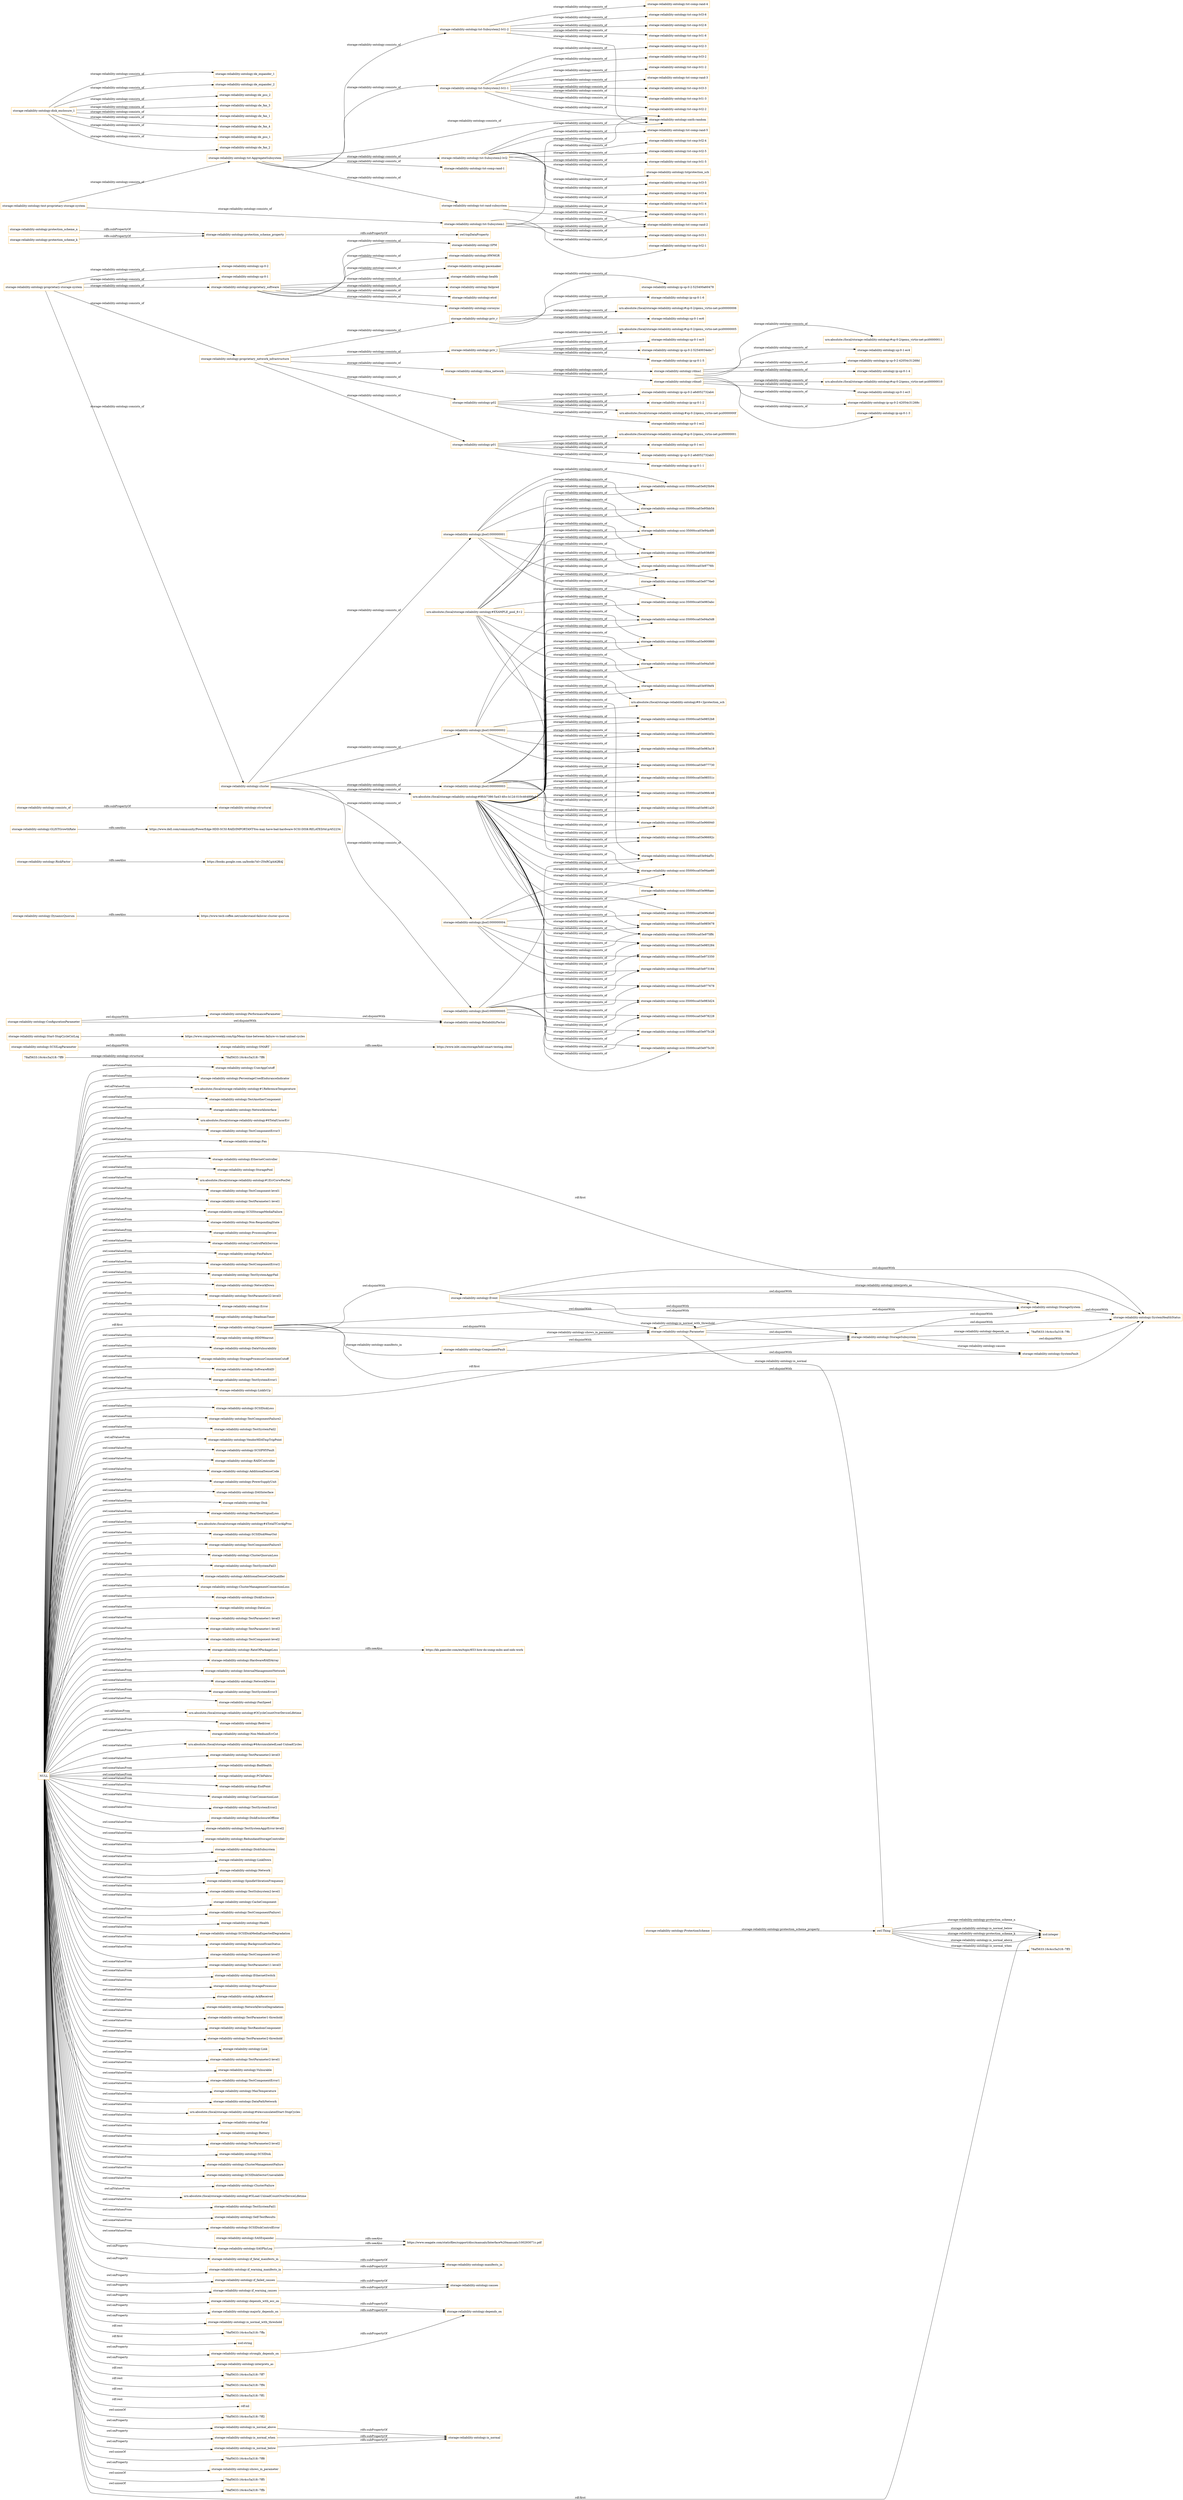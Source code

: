 digraph ar2dtool_diagram { 
rankdir=LR;
size="1501"
node [shape = rectangle, color="orange"]; "storage-reliability-ontology:UserAppCutoff" "storage-reliability-ontology:ComponentFault" "storage-reliability-ontology:PercentageUsedEnduranceIndicator" "urn:absolute://local/storage-reliability-ontology#1ReferenceTemperature" "storage-reliability-ontology:TestAnotherComponent" "78af5633:16c4cc5a318:-7ff6" "storage-reliability-ontology:NetworkInterface" "storage-reliability-ontology:ProtectionScheme" "urn:absolute://local/storage-reliability-ontology#6TotalUncorErr" "storage-reliability-ontology:TestComponentError3" "storage-reliability-ontology:Fan" "storage-reliability-ontology:SASPhyLog" "storage-reliability-ontology:EthernetController" "storage-reliability-ontology:StoragePool" "urn:absolute://local/storage-reliability-ontology#1ErrCorwPosDel" "storage-reliability-ontology:TestComponent-level1" "storage-reliability-ontology:TestParameter1-level1" "storage-reliability-ontology:SCSIStorageMediaFailure" "storage-reliability-ontology:Non-RespondingState" "storage-reliability-ontology:ProcessingDevice" "storage-reliability-ontology:ControlPathService" "storage-reliability-ontology:FanFailure" "storage-reliability-ontology:TestComponentError2" "storage-reliability-ontology:TestSystemAggrFail" "storage-reliability-ontology:NetworkDown" "storage-reliability-ontology:SMART" "storage-reliability-ontology:TestParameter22-level3" "storage-reliability-ontology:Error" "storage-reliability-ontology:DeadmanTimer" "storage-reliability-ontology:StorageSystem" "storage-reliability-ontology:HDDWearout" "storage-reliability-ontology:DataVulnurability" "storage-reliability-ontology:StorageProcessorConnectionCutoff" "storage-reliability-ontology:SoftwareRAID" "storage-reliability-ontology:TestSystemError1" "storage-reliability-ontology:LinkIsUp" "storage-reliability-ontology:StorageSubsystem" "storage-reliability-ontology:SCSIDiskLoss" "storage-reliability-ontology:TestComponentFailure2" "storage-reliability-ontology:TestSystemFail2" "storage-reliability-ontology:VendorHDATmpTripPoint" "storage-reliability-ontology:SCSIPHYFault" "storage-reliability-ontology:RAIDController" "storage-reliability-ontology:AdditionalSenseCode" "storage-reliability-ontology:PowerSupplyUnit" "storage-reliability-ontology:DASInterface" "storage-reliability-ontology:Disk" "storage-reliability-ontology:HeartbeatSignalLoss" "urn:absolute://local/storage-reliability-ontology#4TotalTCorAlgProc" "storage-reliability-ontology:SCSIDiskWearOut" "storage-reliability-ontology:Start-StopCycleCntLog" "storage-reliability-ontology:TestComponentFailure3" "storage-reliability-ontology:ClusterQuorumLoss" "storage-reliability-ontology:TestSystemFail3" "storage-reliability-ontology:AdditionalSenseCodeQualifier" "storage-reliability-ontology:ClusterManagementConnectionLoss" "storage-reliability-ontology:DiskEnclosure" "storage-reliability-ontology:DataLoss" "storage-reliability-ontology:TestParameter1-level3" "storage-reliability-ontology:TestParameter1-level2" "storage-reliability-ontology:TestComponent-level2" "storage-reliability-ontology:Component" "storage-reliability-ontology:HardwareRAIDArray" "storage-reliability-ontology:InternalManagementNetwork" "storage-reliability-ontology:NetworkDevice" "storage-reliability-ontology:TestSystemError3" "storage-reliability-ontology:FanSpeed" "urn:absolute://local/storage-reliability-ontology#3CycleCountOverDeviceLifetime" "storage-reliability-ontology:SCSILogParameter" "storage-reliability-ontology:Redriver" "storage-reliability-ontology:PerformanceParameter" "storage-reliability-ontology:Non-MediumErrCnt" "storage-reliability-ontology:Event" "urn:absolute://local/storage-reliability-ontology#6AccumulatedLoad-UnloadCycles" "storage-reliability-ontology:TestParameter2-level3" "storage-reliability-ontology:BadHealth" "storage-reliability-ontology:PCIeFabric" "storage-reliability-ontology:EndPoint" "storage-reliability-ontology:UserConnectionLost" "storage-reliability-ontology:TestSystemError2" "78af5633:16c4cc5a318:-7ff9" "storage-reliability-ontology:DiskEnclosureOffline" "storage-reliability-ontology:TestSystemAggrError-level2" "storage-reliability-ontology:RedundandStorageController" "storage-reliability-ontology:DiskSubsystem" "storage-reliability-ontology:DynamicQuorum" "storage-reliability-ontology:LinkDown" "storage-reliability-ontology:Network" "storage-reliability-ontology:SpindleVibrationFrequency" "storage-reliability-ontology:TestSubsystem2-level1" "storage-reliability-ontology:CacheComponent" "storage-reliability-ontology:SystemFault" "storage-reliability-ontology:TestComponentFailure1" "storage-reliability-ontology:Health" "storage-reliability-ontology:SCSIDiskMediaExpectedDegradation" "storage-reliability-ontology:Parameter" "storage-reliability-ontology:BackgroundScanStatus" "storage-reliability-ontology:TestComponent-level3" "storage-reliability-ontology:TestParameter11-level3" "storage-reliability-ontology:EthernetSwitch" "storage-reliability-ontology:StorageProcessor" "storage-reliability-ontology:ConfigurationParameter" "storage-reliability-ontology:AckReceived" "storage-reliability-ontology:NetworkDeviceDegradation" "storage-reliability-ontology:TestParameter1-threshold" "storage-reliability-ontology:SystemHealthStatus" "storage-reliability-ontology:TestRandomComponent" "storage-reliability-ontology:TestParameter2-threshold" "storage-reliability-ontology:SASExpander" "storage-reliability-ontology:Link" "storage-reliability-ontology:TestParameter2-level1" "storage-reliability-ontology:RiskFactor" "storage-reliability-ontology:Vulnurable" "storage-reliability-ontology:TestComponentError1" "storage-reliability-ontology:MaxTemperature" "storage-reliability-ontology:DataPathNetwork" "urn:absolute://local/storage-reliability-ontology#4AccumulatedStart-StopCycles" "storage-reliability-ontology:Fatal" "storage-reliability-ontology:Battery" "storage-reliability-ontology:TestParameter2-level2" "78af5633:16c4cc5a318:-7ffc" "storage-reliability-ontology:SCSIDisk" "storage-reliability-ontology:ClusterManagementFailure" "storage-reliability-ontology:ReliabilityFactor" "storage-reliability-ontology:SCSIDiskSectorUnavailable" "storage-reliability-ontology:ClusterFailure" "storage-reliability-ontology:GLISTGrowthRate" "urn:absolute://local/storage-reliability-ontology#5Load-UnloadCountOverDeviceLifetime" "storage-reliability-ontology:TestSystemFail1" "storage-reliability-ontology:Self-TestResults" "storage-reliability-ontology:SCSIDiskControlError" "storage-reliability-ontology:RateOfPackageLoss" ; /*classes style*/
	"storage-reliability-ontology:if_warning_causes" -> "storage-reliability-ontology:causes" [ label = "rdfs:subPropertyOf" ];
	"storage-reliability-ontology:consists_of" -> "storage-reliability-ontology:structural" [ label = "rdfs:subPropertyOf" ];
	"storage-reliability-ontology:jbod1000000003" -> "storage-reliability-ontology:scsi-35000cca03e98551c" [ label = "storage-reliability-ontology:consists_of" ];
	"storage-reliability-ontology:jbod1000000003" -> "storage-reliability-ontology:scsi-35000cca03e981a20" [ label = "storage-reliability-ontology:consists_of" ];
	"storage-reliability-ontology:jbod1000000003" -> "storage-reliability-ontology:scsi-35000cca03e966c48" [ label = "storage-reliability-ontology:consists_of" ];
	"storage-reliability-ontology:jbod1000000003" -> "storage-reliability-ontology:scsi-35000cca03e966940" [ label = "storage-reliability-ontology:consists_of" ];
	"storage-reliability-ontology:jbod1000000003" -> "storage-reliability-ontology:scsi-35000cca03e96692c" [ label = "storage-reliability-ontology:consists_of" ];
	"storage-reliability-ontology:jbod1000000003" -> "storage-reliability-ontology:scsi-35000cca03e959ef4" [ label = "storage-reliability-ontology:consists_of" ];
	"storage-reliability-ontology:jbod1000000003" -> "storage-reliability-ontology:scsi-35000cca03e94a5d0" [ label = "storage-reliability-ontology:consists_of" ];
	"storage-reliability-ontology:if_warning_manifests_in" -> "storage-reliability-ontology:manifests_in" [ label = "rdfs:subPropertyOf" ];
	"storage-reliability-ontology:rdma_network" -> "storage-reliability-ontology:rdma1" [ label = "storage-reliability-ontology:consists_of" ];
	"storage-reliability-ontology:rdma_network" -> "storage-reliability-ontology:rdma0" [ label = "storage-reliability-ontology:consists_of" ];
	"storage-reliability-ontology:Event" -> "storage-reliability-ontology:SystemHealthStatus" [ label = "owl:disjointWith" ];
	"storage-reliability-ontology:Event" -> "storage-reliability-ontology:StorageSystem" [ label = "owl:disjointWith" ];
	"storage-reliability-ontology:Event" -> "storage-reliability-ontology:StorageSubsystem" [ label = "owl:disjointWith" ];
	"storage-reliability-ontology:Event" -> "storage-reliability-ontology:Parameter" [ label = "owl:disjointWith" ];
	"storage-reliability-ontology:protection_scheme_n" -> "storage-reliability-ontology:protection_scheme_property" [ label = "rdfs:subPropertyOf" ];
	"storage-reliability-ontology:strongly_depends_on" -> "storage-reliability-ontology:depends_on" [ label = "rdfs:subPropertyOf" ];
	"storage-reliability-ontology:is_normal_above" -> "storage-reliability-ontology:is_normal" [ label = "rdfs:subPropertyOf" ];
	"storage-reliability-ontology:Component" -> "storage-reliability-ontology:SystemHealthStatus" [ label = "owl:disjointWith" ];
	"storage-reliability-ontology:Component" -> "storage-reliability-ontology:StorageSystem" [ label = "owl:disjointWith" ];
	"storage-reliability-ontology:Component" -> "storage-reliability-ontology:StorageSubsystem" [ label = "owl:disjointWith" ];
	"storage-reliability-ontology:Component" -> "storage-reliability-ontology:Parameter" [ label = "owl:disjointWith" ];
	"storage-reliability-ontology:Component" -> "storage-reliability-ontology:Event" [ label = "owl:disjointWith" ];
	"storage-reliability-ontology:tst-Subsystem2-lvl1-1" -> "storage-reliability-ontology:tst-cmp-lvl2-3" [ label = "storage-reliability-ontology:consists_of" ];
	"storage-reliability-ontology:tst-Subsystem2-lvl1-1" -> "storage-reliability-ontology:tst-cmp-lvl3-2" [ label = "storage-reliability-ontology:consists_of" ];
	"storage-reliability-ontology:tst-Subsystem2-lvl1-1" -> "storage-reliability-ontology:tst-cmp-lvl1-2" [ label = "storage-reliability-ontology:consists_of" ];
	"storage-reliability-ontology:tst-Subsystem2-lvl1-1" -> "storage-reliability-ontology:tst-comp-rand-3" [ label = "storage-reliability-ontology:consists_of" ];
	"storage-reliability-ontology:tst-Subsystem2-lvl1-1" -> "storage-reliability-ontology:tst-cmp-lvl3-3" [ label = "storage-reliability-ontology:consists_of" ];
	"storage-reliability-ontology:tst-Subsystem2-lvl1-1" -> "storage-reliability-ontology:tst-cmp-lvl1-3" [ label = "storage-reliability-ontology:consists_of" ];
	"storage-reliability-ontology:tst-Subsystem2-lvl1-1" -> "storage-reliability-ontology:smth-random" [ label = "storage-reliability-ontology:consists_of" ];
	"storage-reliability-ontology:tst-Subsystem2-lvl1-1" -> "storage-reliability-ontology:tst-cmp-lvl2-2" [ label = "storage-reliability-ontology:consists_of" ];
	"storage-reliability-ontology:jbod1000000002" -> "storage-reliability-ontology:scsi-35000cca03e98565c" [ label = "storage-reliability-ontology:consists_of" ];
	"storage-reliability-ontology:jbod1000000002" -> "storage-reliability-ontology:scsi-35000cca03e9852b8" [ label = "storage-reliability-ontology:consists_of" ];
	"storage-reliability-ontology:jbod1000000002" -> "storage-reliability-ontology:scsi-35000cca03e983a18" [ label = "storage-reliability-ontology:consists_of" ];
	"storage-reliability-ontology:jbod1000000002" -> "storage-reliability-ontology:scsi-35000cca03e977730" [ label = "storage-reliability-ontology:consists_of" ];
	"storage-reliability-ontology:jbod1000000002" -> "storage-reliability-ontology:scsi-35000cca03e94a5d8" [ label = "storage-reliability-ontology:consists_of" ];
	"storage-reliability-ontology:jbod1000000002" -> "storage-reliability-ontology:scsi-35000cca03e900860" [ label = "storage-reliability-ontology:consists_of" ];
	"storage-reliability-ontology:StorageSystem" -> "storage-reliability-ontology:SystemHealthStatus" [ label = "owl:disjointWith" ];
	"storage-reliability-ontology:if_fatal_manifests_in" -> "storage-reliability-ontology:manifests_in" [ label = "rdfs:subPropertyOf" ];
	"storage-reliability-ontology:majorly_depends_on" -> "storage-reliability-ontology:depends_on" [ label = "rdfs:subPropertyOf" ];
	"storage-reliability-ontology:Parameter" -> "storage-reliability-ontology:SystemHealthStatus" [ label = "owl:disjointWith" ];
	"storage-reliability-ontology:Parameter" -> "storage-reliability-ontology:StorageSystem" [ label = "owl:disjointWith" ];
	"storage-reliability-ontology:Parameter" -> "storage-reliability-ontology:StorageSubsystem" [ label = "owl:disjointWith" ];
	"storage-reliability-ontology:StorageSubsystem" -> "storage-reliability-ontology:SystemHealthStatus" [ label = "owl:disjointWith" ];
	"storage-reliability-ontology:StorageSubsystem" -> "storage-reliability-ontology:StorageSystem" [ label = "owl:disjointWith" ];
	"storage-reliability-ontology:GLISTGrowthRate" -> "https://www.dell.com/community/PowerEdge-HDD-SCSI-RAID/IMPORTANT-You-may-have-bad-hardware-SCSI-DISK-RELATED/td-p/452234" [ label = "rdfs:seeAlso" ];
	"storage-reliability-ontology:p02" -> "urn:absolute://local/storage-reliability-ontology#sp-0-2/qemu_virtio-net-pci0000000f" [ label = "storage-reliability-ontology:consists_of" ];
	"storage-reliability-ontology:p02" -> "storage-reliability-ontology:sp-0-1-ec2" [ label = "storage-reliability-ontology:consists_of" ];
	"storage-reliability-ontology:p02" -> "storage-reliability-ontology:ip-sp-0-2-a6d052732ab4" [ label = "storage-reliability-ontology:consists_of" ];
	"storage-reliability-ontology:p02" -> "storage-reliability-ontology:ip-sp-0-1-2" [ label = "storage-reliability-ontology:consists_of" ];
	"storage-reliability-ontology:jbod1000000001" -> "storage-reliability-ontology:scsi-35000cca03e983abc" [ label = "storage-reliability-ontology:consists_of" ];
	"storage-reliability-ontology:jbod1000000001" -> "storage-reliability-ontology:scsi-35000cca03e9776fc" [ label = "storage-reliability-ontology:consists_of" ];
	"storage-reliability-ontology:jbod1000000001" -> "storage-reliability-ontology:scsi-35000cca03e9776e0" [ label = "storage-reliability-ontology:consists_of" ];
	"storage-reliability-ontology:jbod1000000001" -> "storage-reliability-ontology:scsi-35000cca03e95bb54" [ label = "storage-reliability-ontology:consists_of" ];
	"storage-reliability-ontology:jbod1000000001" -> "storage-reliability-ontology:scsi-35000cca03e94a4f0" [ label = "storage-reliability-ontology:consists_of" ];
	"storage-reliability-ontology:jbod1000000001" -> "storage-reliability-ontology:scsi-35000cca03e938d00" [ label = "storage-reliability-ontology:consists_of" ];
	"storage-reliability-ontology:jbod1000000001" -> "storage-reliability-ontology:scsi-35000cca03e925b94" [ label = "storage-reliability-ontology:consists_of" ];
	"storage-reliability-ontology:depends_with_ecc_on" -> "storage-reliability-ontology:depends_on" [ label = "rdfs:subPropertyOf" ];
	"storage-reliability-ontology:tst-rand-subsystem" -> "storage-reliability-ontology:tst-comp-rand-2" [ label = "storage-reliability-ontology:consists_of" ];
	"storage-reliability-ontology:tst-rand-subsystem" -> "storage-reliability-ontology:tst-cmp-lvl1-1" [ label = "storage-reliability-ontology:consists_of" ];
	"storage-reliability-ontology:rdma1" -> "urn:absolute://local/storage-reliability-ontology#sp-0-2/qemu_virtio-net-pci00000011" [ label = "storage-reliability-ontology:consists_of" ];
	"storage-reliability-ontology:rdma1" -> "storage-reliability-ontology:sp-0-1-ec4" [ label = "storage-reliability-ontology:consists_of" ];
	"storage-reliability-ontology:rdma1" -> "storage-reliability-ontology:ip-sp-0-2-42054c31268d" [ label = "storage-reliability-ontology:consists_of" ];
	"storage-reliability-ontology:rdma1" -> "storage-reliability-ontology:ip-sp-0-1-4" [ label = "storage-reliability-ontology:consists_of" ];
	"storage-reliability-ontology:tst-AggregateSubsystem" -> "storage-reliability-ontology:tst-rand-subsystem" [ label = "storage-reliability-ontology:consists_of" ];
	"storage-reliability-ontology:tst-AggregateSubsystem" -> "storage-reliability-ontology:tst-comp-rand-1" [ label = "storage-reliability-ontology:consists_of" ];
	"storage-reliability-ontology:tst-AggregateSubsystem" -> "storage-reliability-ontology:tst-Subsystem2-lvl2" [ label = "storage-reliability-ontology:consists_of" ];
	"storage-reliability-ontology:tst-AggregateSubsystem" -> "storage-reliability-ontology:tst-Subsystem2-lvl1-2" [ label = "storage-reliability-ontology:consists_of" ];
	"storage-reliability-ontology:tst-AggregateSubsystem" -> "storage-reliability-ontology:tst-Subsystem2-lvl1-1" [ label = "storage-reliability-ontology:consists_of" ];
	"storage-reliability-ontology:tst-AggregateSubsystem" -> "storage-reliability-ontology:smth-random" [ label = "storage-reliability-ontology:consists_of" ];
	"storage-reliability-ontology:tst-Subsystem1" -> "storage-reliability-ontology:tst-comp-rand-2" [ label = "storage-reliability-ontology:consists_of" ];
	"storage-reliability-ontology:tst-Subsystem1" -> "storage-reliability-ontology:tst-cmp-lvl3-1" [ label = "storage-reliability-ontology:consists_of" ];
	"storage-reliability-ontology:tst-Subsystem1" -> "storage-reliability-ontology:tst-cmp-lvl2-1" [ label = "storage-reliability-ontology:consists_of" ];
	"storage-reliability-ontology:tst-Subsystem1" -> "storage-reliability-ontology:tst-cmp-lvl1-1" [ label = "storage-reliability-ontology:consists_of" ];
	"storage-reliability-ontology:tst-Subsystem1" -> "storage-reliability-ontology:smth-random" [ label = "storage-reliability-ontology:consists_of" ];
	"storage-reliability-ontology:p01" -> "urn:absolute://local/storage-reliability-ontology#sp-0-2/qemu_virtio-net-pci00000001" [ label = "storage-reliability-ontology:consists_of" ];
	"storage-reliability-ontology:p01" -> "storage-reliability-ontology:sp-0-1-ec1" [ label = "storage-reliability-ontology:consists_of" ];
	"storage-reliability-ontology:p01" -> "storage-reliability-ontology:ip-sp-0-2-a6d052732ab3" [ label = "storage-reliability-ontology:consists_of" ];
	"storage-reliability-ontology:p01" -> "storage-reliability-ontology:ip-sp-0-1-1" [ label = "storage-reliability-ontology:consists_of" ];
	"storage-reliability-ontology:SCSILogParameter" -> "storage-reliability-ontology:SMART" [ label = "owl:disjointWith" ];
	"storage-reliability-ontology:PerformanceParameter" -> "storage-reliability-ontology:ReliabilityFactor" [ label = "owl:disjointWith" ];
	"storage-reliability-ontology:RiskFactor" -> "https://books.google.com.ua/books?id=Z0xRCgAAQBAJ" [ label = "rdfs:seeAlso" ];
	"NULL" -> "storage-reliability-ontology:BadHealth" [ label = "owl:someValuesFrom" ];
	"NULL" -> "storage-reliability-ontology:Network" [ label = "owl:someValuesFrom" ];
	"NULL" -> "storage-reliability-ontology:is_normal_with_threshold" [ label = "owl:onProperty" ];
	"NULL" -> "storage-reliability-ontology:TestComponentError2" [ label = "owl:someValuesFrom" ];
	"NULL" -> "storage-reliability-ontology:Component" [ label = "rdf:first" ];
	"NULL" -> "storage-reliability-ontology:StorageSystem" [ label = "rdf:first" ];
	"NULL" -> "storage-reliability-ontology:SCSIDisk" [ label = "owl:someValuesFrom" ];
	"NULL" -> "storage-reliability-ontology:TestParameter1-level2" [ label = "owl:someValuesFrom" ];
	"NULL" -> "storage-reliability-ontology:Battery" [ label = "owl:someValuesFrom" ];
	"NULL" -> "storage-reliability-ontology:UserConnectionLost" [ label = "owl:someValuesFrom" ];
	"NULL" -> "storage-reliability-ontology:strongly_depends_on" [ label = "owl:onProperty" ];
	"NULL" -> "urn:absolute://local/storage-reliability-ontology#6AccumulatedLoad-UnloadCycles" [ label = "owl:someValuesFrom" ];
	"NULL" -> "urn:absolute://local/storage-reliability-ontology#6TotalUncorErr" [ label = "owl:someValuesFrom" ];
	"NULL" -> "storage-reliability-ontology:NetworkInterface" [ label = "owl:someValuesFrom" ];
	"NULL" -> "storage-reliability-ontology:RAIDController" [ label = "owl:someValuesFrom" ];
	"NULL" -> "storage-reliability-ontology:SpindleVibrationFrequency" [ label = "owl:someValuesFrom" ];
	"NULL" -> "storage-reliability-ontology:TestSystemFail1" [ label = "owl:someValuesFrom" ];
	"NULL" -> "78af5633:16c4cc5a318:-7ffa" [ label = "rdf:rest" ];
	"NULL" -> "storage-reliability-ontology:DataPathNetwork" [ label = "owl:someValuesFrom" ];
	"NULL" -> "storage-reliability-ontology:is_normal_above" [ label = "owl:onProperty" ];
	"NULL" -> "storage-reliability-ontology:if_warning_manifests_in" [ label = "owl:onProperty" ];
	"NULL" -> "storage-reliability-ontology:Non-RespondingState" [ label = "owl:someValuesFrom" ];
	"NULL" -> "storage-reliability-ontology:StoragePool" [ label = "owl:someValuesFrom" ];
	"NULL" -> "storage-reliability-ontology:TestComponentFailure3" [ label = "owl:someValuesFrom" ];
	"NULL" -> "urn:absolute://local/storage-reliability-ontology#3CycleCountOverDeviceLifetime" [ label = "owl:allValuesFrom" ];
	"NULL" -> "storage-reliability-ontology:DataLoss" [ label = "owl:someValuesFrom" ];
	"NULL" -> "storage-reliability-ontology:TestSystemAggrError-level2" [ label = "owl:someValuesFrom" ];
	"NULL" -> "storage-reliability-ontology:TestComponent-level3" [ label = "owl:someValuesFrom" ];
	"NULL" -> "storage-reliability-ontology:SCSIDiskMediaExpectedDegradation" [ label = "owl:someValuesFrom" ];
	"NULL" -> "storage-reliability-ontology:PowerSupplyUnit" [ label = "owl:someValuesFrom" ];
	"NULL" -> "storage-reliability-ontology:TestParameter2-level3" [ label = "owl:someValuesFrom" ];
	"NULL" -> "storage-reliability-ontology:Fatal" [ label = "owl:someValuesFrom" ];
	"NULL" -> "urn:absolute://local/storage-reliability-ontology#4AccumulatedStart-StopCycles" [ label = "owl:someValuesFrom" ];
	"NULL" -> "storage-reliability-ontology:if_warning_causes" [ label = "owl:onProperty" ];
	"NULL" -> "storage-reliability-ontology:ClusterManagementConnectionLoss" [ label = "owl:someValuesFrom" ];
	"NULL" -> "storage-reliability-ontology:TestSystemError2" [ label = "owl:someValuesFrom" ];
	"NULL" -> "storage-reliability-ontology:TestSystemAggrFail" [ label = "owl:someValuesFrom" ];
	"NULL" -> "storage-reliability-ontology:SCSIDiskLoss" [ label = "owl:someValuesFrom" ];
	"NULL" -> "storage-reliability-ontology:SCSIDiskWearOut" [ label = "owl:someValuesFrom" ];
	"NULL" -> "storage-reliability-ontology:HeartbeatSignalLoss" [ label = "owl:someValuesFrom" ];
	"NULL" -> "storage-reliability-ontology:ControlPathService" [ label = "owl:someValuesFrom" ];
	"NULL" -> "storage-reliability-ontology:AckReceived" [ label = "owl:someValuesFrom" ];
	"NULL" -> "storage-reliability-ontology:LinkDown" [ label = "owl:someValuesFrom" ];
	"NULL" -> "storage-reliability-ontology:CacheComponent" [ label = "owl:someValuesFrom" ];
	"NULL" -> "storage-reliability-ontology:TestParameter2-level2" [ label = "owl:someValuesFrom" ];
	"NULL" -> "storage-reliability-ontology:TestParameter1-level3" [ label = "owl:someValuesFrom" ];
	"NULL" -> "xsd:string" [ label = "rdf:first" ];
	"NULL" -> "storage-reliability-ontology:TestSystemFail3" [ label = "owl:someValuesFrom" ];
	"NULL" -> "storage-reliability-ontology:is_normal_below" [ label = "owl:onProperty" ];
	"NULL" -> "storage-reliability-ontology:interprets_as" [ label = "owl:onProperty" ];
	"NULL" -> "storage-reliability-ontology:TestComponentError3" [ label = "owl:someValuesFrom" ];
	"NULL" -> "storage-reliability-ontology:NetworkDown" [ label = "owl:someValuesFrom" ];
	"NULL" -> "storage-reliability-ontology:HardwareRAIDArray" [ label = "owl:someValuesFrom" ];
	"NULL" -> "storage-reliability-ontology:NetworkDevice" [ label = "owl:someValuesFrom" ];
	"NULL" -> "storage-reliability-ontology:TestParameter1-level1" [ label = "owl:someValuesFrom" ];
	"NULL" -> "78af5633:16c4cc5a318:-7ff7" [ label = "rdf:rest" ];
	"NULL" -> "storage-reliability-ontology:ClusterQuorumLoss" [ label = "owl:someValuesFrom" ];
	"NULL" -> "storage-reliability-ontology:Fan" [ label = "owl:someValuesFrom" ];
	"NULL" -> "storage-reliability-ontology:DiskEnclosureOffline" [ label = "owl:someValuesFrom" ];
	"NULL" -> "storage-reliability-ontology:Vulnurable" [ label = "owl:someValuesFrom" ];
	"NULL" -> "storage-reliability-ontology:TestRandomComponent" [ label = "owl:someValuesFrom" ];
	"NULL" -> "storage-reliability-ontology:InternalManagementNetwork" [ label = "owl:someValuesFrom" ];
	"NULL" -> "78af5633:16c4cc5a318:-7ff4" [ label = "rdf:rest" ];
	"NULL" -> "storage-reliability-ontology:UserAppCutoff" [ label = "owl:someValuesFrom" ];
	"NULL" -> "storage-reliability-ontology:AdditionalSenseCode" [ label = "owl:someValuesFrom" ];
	"NULL" -> "urn:absolute://local/storage-reliability-ontology#1ReferenceTemperature" [ label = "owl:allValuesFrom" ];
	"NULL" -> "storage-reliability-ontology:TestComponentFailure2" [ label = "owl:someValuesFrom" ];
	"NULL" -> "storage-reliability-ontology:PCIeFabric" [ label = "owl:someValuesFrom" ];
	"NULL" -> "78af5633:16c4cc5a318:-7ff1" [ label = "rdf:rest" ];
	"NULL" -> "storage-reliability-ontology:DiskEnclosure" [ label = "owl:someValuesFrom" ];
	"NULL" -> "storage-reliability-ontology:DeadmanTimer" [ label = "owl:someValuesFrom" ];
	"NULL" -> "storage-reliability-ontology:TestParameter22-level3" [ label = "owl:someValuesFrom" ];
	"NULL" -> "storage-reliability-ontology:TestComponent-level2" [ label = "owl:someValuesFrom" ];
	"NULL" -> "storage-reliability-ontology:Error" [ label = "owl:someValuesFrom" ];
	"NULL" -> "storage-reliability-ontology:Disk" [ label = "owl:someValuesFrom" ];
	"NULL" -> "storage-reliability-ontology:TestAnotherComponent" [ label = "owl:someValuesFrom" ];
	"NULL" -> "storage-reliability-ontology:TestComponentError1" [ label = "owl:someValuesFrom" ];
	"NULL" -> "storage-reliability-ontology:StorageProcessor" [ label = "owl:someValuesFrom" ];
	"NULL" -> "storage-reliability-ontology:BackgroundScanStatus" [ label = "owl:someValuesFrom" ];
	"NULL" -> "rdf:nil" [ label = "rdf:rest" ];
	"NULL" -> "storage-reliability-ontology:TestSystemError3" [ label = "owl:someValuesFrom" ];
	"NULL" -> "storage-reliability-ontology:Health" [ label = "owl:someValuesFrom" ];
	"NULL" -> "storage-reliability-ontology:StorageSubsystem" [ label = "rdf:first" ];
	"NULL" -> "storage-reliability-ontology:depends_with_ecc_on" [ label = "owl:onProperty" ];
	"NULL" -> "78af5633:16c4cc5a318:-7ff2" [ label = "owl:unionOf" ];
	"NULL" -> "storage-reliability-ontology:TestComponentFailure1" [ label = "owl:someValuesFrom" ];
	"NULL" -> "storage-reliability-ontology:HDDWearout" [ label = "owl:someValuesFrom" ];
	"NULL" -> "storage-reliability-ontology:if_fatal_manifests_in" [ label = "owl:onProperty" ];
	"NULL" -> "storage-reliability-ontology:TestSubsystem2-level1" [ label = "owl:someValuesFrom" ];
	"NULL" -> "storage-reliability-ontology:MaxTemperature" [ label = "owl:someValuesFrom" ];
	"NULL" -> "storage-reliability-ontology:PercentageUsedEnduranceIndicator" [ label = "owl:someValuesFrom" ];
	"NULL" -> "storage-reliability-ontology:TestParameter2-level1" [ label = "owl:someValuesFrom" ];
	"NULL" -> "storage-reliability-ontology:TestParameter11-level3" [ label = "owl:someValuesFrom" ];
	"NULL" -> "storage-reliability-ontology:TestParameter1-threshold" [ label = "owl:someValuesFrom" ];
	"NULL" -> "storage-reliability-ontology:RateOfPackageLoss" [ label = "owl:someValuesFrom" ];
	"NULL" -> "storage-reliability-ontology:TestParameter2-threshold" [ label = "owl:someValuesFrom" ];
	"NULL" -> "storage-reliability-ontology:Non-MediumErrCnt" [ label = "owl:someValuesFrom" ];
	"NULL" -> "storage-reliability-ontology:ClusterManagementFailure" [ label = "owl:someValuesFrom" ];
	"NULL" -> "storage-reliability-ontology:EthernetController" [ label = "owl:someValuesFrom" ];
	"NULL" -> "urn:absolute://local/storage-reliability-ontology#1ErrCorwPosDel" [ label = "owl:someValuesFrom" ];
	"NULL" -> "storage-reliability-ontology:TestComponent-level1" [ label = "owl:someValuesFrom" ];
	"NULL" -> "storage-reliability-ontology:majorly_depends_on" [ label = "owl:onProperty" ];
	"NULL" -> "storage-reliability-ontology:RedundandStorageController" [ label = "owl:someValuesFrom" ];
	"NULL" -> "storage-reliability-ontology:FanFailure" [ label = "owl:someValuesFrom" ];
	"NULL" -> "storage-reliability-ontology:SCSIDiskControlError" [ label = "owl:someValuesFrom" ];
	"NULL" -> "storage-reliability-ontology:SCSIDiskSectorUnavailable" [ label = "owl:someValuesFrom" ];
	"NULL" -> "storage-reliability-ontology:if_failed_causes" [ label = "owl:onProperty" ];
	"NULL" -> "storage-reliability-ontology:TestSystemError1" [ label = "owl:someValuesFrom" ];
	"NULL" -> "storage-reliability-ontology:VendorHDATmpTripPoint" [ label = "owl:allValuesFrom" ];
	"NULL" -> "storage-reliability-ontology:DiskSubsystem" [ label = "owl:someValuesFrom" ];
	"NULL" -> "storage-reliability-ontology:Self-TestResults" [ label = "owl:someValuesFrom" ];
	"NULL" -> "storage-reliability-ontology:DASInterface" [ label = "owl:someValuesFrom" ];
	"NULL" -> "storage-reliability-ontology:SCSIStorageMediaFailure" [ label = "owl:someValuesFrom" ];
	"NULL" -> "xsd:integer" [ label = "rdf:first" ];
	"NULL" -> "storage-reliability-ontology:Link" [ label = "owl:someValuesFrom" ];
	"NULL" -> "storage-reliability-ontology:SoftwareRAID" [ label = "owl:someValuesFrom" ];
	"NULL" -> "storage-reliability-ontology:SASPhyLog" [ label = "owl:someValuesFrom" ];
	"NULL" -> "storage-reliability-ontology:is_normal_when" [ label = "owl:onProperty" ];
	"NULL" -> "storage-reliability-ontology:TestSystemFail2" [ label = "owl:someValuesFrom" ];
	"NULL" -> "storage-reliability-ontology:EndPoint" [ label = "owl:someValuesFrom" ];
	"NULL" -> "storage-reliability-ontology:StorageProcessorConnectionCutoff" [ label = "owl:someValuesFrom" ];
	"NULL" -> "storage-reliability-ontology:SCSIPHYFault" [ label = "owl:someValuesFrom" ];
	"NULL" -> "78af5633:16c4cc5a318:-7ff8" [ label = "owl:unionOf" ];
	"NULL" -> "storage-reliability-ontology:NetworkDeviceDegradation" [ label = "owl:someValuesFrom" ];
	"NULL" -> "storage-reliability-ontology:Redriver" [ label = "owl:someValuesFrom" ];
	"NULL" -> "storage-reliability-ontology:ProcessingDevice" [ label = "owl:someValuesFrom" ];
	"NULL" -> "storage-reliability-ontology:FanSpeed" [ label = "owl:someValuesFrom" ];
	"NULL" -> "storage-reliability-ontology:DataVulnurability" [ label = "owl:someValuesFrom" ];
	"NULL" -> "urn:absolute://local/storage-reliability-ontology#5Load-UnloadCountOverDeviceLifetime" [ label = "owl:allValuesFrom" ];
	"NULL" -> "storage-reliability-ontology:LinkIsUp" [ label = "owl:someValuesFrom" ];
	"NULL" -> "storage-reliability-ontology:shows_in_parameter" [ label = "owl:onProperty" ];
	"NULL" -> "urn:absolute://local/storage-reliability-ontology#4TotalTCorAlgProc" [ label = "owl:someValuesFrom" ];
	"NULL" -> "78af5633:16c4cc5a318:-7ff5" [ label = "owl:unionOf" ];
	"NULL" -> "storage-reliability-ontology:ClusterFailure" [ label = "owl:someValuesFrom" ];
	"NULL" -> "storage-reliability-ontology:EthernetSwitch" [ label = "owl:someValuesFrom" ];
	"NULL" -> "78af5633:16c4cc5a318:-7ffb" [ label = "owl:unionOf" ];
	"NULL" -> "storage-reliability-ontology:AdditionalSenseCodeQualifier" [ label = "owl:someValuesFrom" ];
	"storage-reliability-ontology:ComponentFault" -> "storage-reliability-ontology:SystemFault" [ label = "owl:disjointWith" ];
	"storage-reliability-ontology:protection_scheme_k" -> "storage-reliability-ontology:protection_scheme_property" [ label = "rdfs:subPropertyOf" ];
	"storage-reliability-ontology:proprietary-storage-system" -> "storage-reliability-ontology:sp-0-2" [ label = "storage-reliability-ontology:consists_of" ];
	"storage-reliability-ontology:proprietary-storage-system" -> "storage-reliability-ontology:sp-0-1" [ label = "storage-reliability-ontology:consists_of" ];
	"storage-reliability-ontology:proprietary-storage-system" -> "storage-reliability-ontology:proprietary_software" [ label = "storage-reliability-ontology:consists_of" ];
	"storage-reliability-ontology:proprietary-storage-system" -> "storage-reliability-ontology:proprietary_network_infrastructure" [ label = "storage-reliability-ontology:consists_of" ];
	"storage-reliability-ontology:proprietary-storage-system" -> "storage-reliability-ontology:cluster" [ label = "storage-reliability-ontology:consists_of" ];
	"storage-reliability-ontology:SASPhyLog" -> "https://www.seagate.com/staticfiles/support/disc/manuals/Interface%20manuals/100293071c.pdf" [ label = "rdfs:seeAlso" ];
	"storage-reliability-ontology:jbod1000000005" -> "storage-reliability-ontology:scsi-35000cca03e983d24" [ label = "storage-reliability-ontology:consists_of" ];
	"storage-reliability-ontology:jbod1000000005" -> "storage-reliability-ontology:scsi-35000cca03e978228" [ label = "storage-reliability-ontology:consists_of" ];
	"storage-reliability-ontology:jbod1000000005" -> "storage-reliability-ontology:scsi-35000cca03e977678" [ label = "storage-reliability-ontology:consists_of" ];
	"storage-reliability-ontology:jbod1000000005" -> "storage-reliability-ontology:scsi-35000cca03e975c30" [ label = "storage-reliability-ontology:consists_of" ];
	"storage-reliability-ontology:jbod1000000005" -> "storage-reliability-ontology:scsi-35000cca03e975c28" [ label = "storage-reliability-ontology:consists_of" ];
	"storage-reliability-ontology:jbod1000000005" -> "storage-reliability-ontology:scsi-35000cca03e973164" [ label = "storage-reliability-ontology:consists_of" ];
	"storage-reliability-ontology:jbod1000000005" -> "storage-reliability-ontology:scsi-35000cca03e94af5c" [ label = "storage-reliability-ontology:consists_of" ];
	"storage-reliability-ontology:rdma0" -> "urn:absolute://local/storage-reliability-ontology#sp-0-2/qemu_virtio-net-pci00000010" [ label = "storage-reliability-ontology:consists_of" ];
	"storage-reliability-ontology:rdma0" -> "storage-reliability-ontology:sp-0-1-ec3" [ label = "storage-reliability-ontology:consists_of" ];
	"storage-reliability-ontology:rdma0" -> "storage-reliability-ontology:ip-sp-0-2-42054c31268c" [ label = "storage-reliability-ontology:consists_of" ];
	"storage-reliability-ontology:rdma0" -> "storage-reliability-ontology:ip-sp-0-1-3" [ label = "storage-reliability-ontology:consists_of" ];
	"storage-reliability-ontology:proprietary_software" -> "storage-reliability-ontology:pacemaker" [ label = "storage-reliability-ontology:consists_of" ];
	"storage-reliability-ontology:proprietary_software" -> "storage-reliability-ontology:health" [ label = "storage-reliability-ontology:consists_of" ];
	"storage-reliability-ontology:proprietary_software" -> "storage-reliability-ontology:failpred" [ label = "storage-reliability-ontology:consists_of" ];
	"storage-reliability-ontology:proprietary_software" -> "storage-reliability-ontology:etcd" [ label = "storage-reliability-ontology:consists_of" ];
	"storage-reliability-ontology:proprietary_software" -> "storage-reliability-ontology:corosync" [ label = "storage-reliability-ontology:consists_of" ];
	"storage-reliability-ontology:proprietary_software" -> "storage-reliability-ontology:SPM" [ label = "storage-reliability-ontology:consists_of" ];
	"storage-reliability-ontology:proprietary_software" -> "storage-reliability-ontology:HWMGR" [ label = "storage-reliability-ontology:consists_of" ];
	"storage-reliability-ontology:priv_r" -> "urn:absolute://local/storage-reliability-ontology#sp-0-2/qemu_virtio-net-pci00000006" [ label = "storage-reliability-ontology:consists_of" ];
	"storage-reliability-ontology:priv_r" -> "storage-reliability-ontology:sp-0-1-ec6" [ label = "storage-reliability-ontology:consists_of" ];
	"storage-reliability-ontology:priv_r" -> "storage-reliability-ontology:ip-sp-0-2-525400a60478" [ label = "storage-reliability-ontology:consists_of" ];
	"storage-reliability-ontology:priv_r" -> "storage-reliability-ontology:ip-sp-0-1-6" [ label = "storage-reliability-ontology:consists_of" ];
	"storage-reliability-ontology:DynamicQuorum" -> "https://www.tech-coffee.net/understand-failover-cluster-quorum" [ label = "rdfs:seeAlso" ];
	"storage-reliability-ontology:RateOfPackageLoss" -> "https://kb.paessler.com/en/topic/653-how-do-snmp-mibs-and-oids-work" [ label = "rdfs:seeAlso" ];
	"storage-reliability-ontology:priv_l" -> "urn:absolute://local/storage-reliability-ontology#sp-0-2/qemu_virtio-net-pci00000005" [ label = "storage-reliability-ontology:consists_of" ];
	"storage-reliability-ontology:priv_l" -> "storage-reliability-ontology:sp-0-1-ec5" [ label = "storage-reliability-ontology:consists_of" ];
	"storage-reliability-ontology:priv_l" -> "storage-reliability-ontology:ip-sp-0-2-52540034ebc7" [ label = "storage-reliability-ontology:consists_of" ];
	"storage-reliability-ontology:priv_l" -> "storage-reliability-ontology:ip-sp-0-1-5" [ label = "storage-reliability-ontology:consists_of" ];
	"storage-reliability-ontology:tst-Subsystem2-lvl2" -> "storage-reliability-ontology:tst-cmp-lvl1-4" [ label = "storage-reliability-ontology:consists_of" ];
	"storage-reliability-ontology:tst-Subsystem2-lvl2" -> "storage-reliability-ontology:tst-comp-rand-5" [ label = "storage-reliability-ontology:consists_of" ];
	"storage-reliability-ontology:tst-Subsystem2-lvl2" -> "storage-reliability-ontology:tst-cmp-lvl2-4" [ label = "storage-reliability-ontology:consists_of" ];
	"storage-reliability-ontology:tst-Subsystem2-lvl2" -> "storage-reliability-ontology:smth-random" [ label = "storage-reliability-ontology:consists_of" ];
	"storage-reliability-ontology:tst-Subsystem2-lvl2" -> "storage-reliability-ontology:tst-cmp-lvl2-5" [ label = "storage-reliability-ontology:consists_of" ];
	"storage-reliability-ontology:tst-Subsystem2-lvl2" -> "storage-reliability-ontology:tst-cmp-lvl1-5" [ label = "storage-reliability-ontology:consists_of" ];
	"storage-reliability-ontology:tst-Subsystem2-lvl2" -> "storage-reliability-ontology:tstprotection_sch" [ label = "storage-reliability-ontology:consists_of" ];
	"storage-reliability-ontology:tst-Subsystem2-lvl2" -> "storage-reliability-ontology:tst-cmp-lvl3-5" [ label = "storage-reliability-ontology:consists_of" ];
	"storage-reliability-ontology:tst-Subsystem2-lvl2" -> "storage-reliability-ontology:tst-cmp-lvl3-4" [ label = "storage-reliability-ontology:consists_of" ];
	"storage-reliability-ontology:ConfigurationParameter" -> "storage-reliability-ontology:ReliabilityFactor" [ label = "owl:disjointWith" ];
	"storage-reliability-ontology:ConfigurationParameter" -> "storage-reliability-ontology:PerformanceParameter" [ label = "owl:disjointWith" ];
	"storage-reliability-ontology:test-proprietary-storage-system" -> "storage-reliability-ontology:tst-Subsystem1" [ label = "storage-reliability-ontology:consists_of" ];
	"storage-reliability-ontology:test-proprietary-storage-system" -> "storage-reliability-ontology:tst-AggregateSubsystem" [ label = "storage-reliability-ontology:consists_of" ];
	"storage-reliability-ontology:SMART" -> "https://www.ixbt.com/storage/hdd-smart-testing.shtml" [ label = "rdfs:seeAlso" ];
	"storage-reliability-ontology:disk_enclosure_1" -> "storage-reliability-ontology:de_expander_1" [ label = "storage-reliability-ontology:consists_of" ];
	"storage-reliability-ontology:disk_enclosure_1" -> "storage-reliability-ontology:de_expander_2" [ label = "storage-reliability-ontology:consists_of" ];
	"storage-reliability-ontology:disk_enclosure_1" -> "storage-reliability-ontology:de_psu_2" [ label = "storage-reliability-ontology:consists_of" ];
	"storage-reliability-ontology:disk_enclosure_1" -> "storage-reliability-ontology:de_fan_3" [ label = "storage-reliability-ontology:consists_of" ];
	"storage-reliability-ontology:disk_enclosure_1" -> "storage-reliability-ontology:de_fan_1" [ label = "storage-reliability-ontology:consists_of" ];
	"storage-reliability-ontology:disk_enclosure_1" -> "storage-reliability-ontology:de_fan_4" [ label = "storage-reliability-ontology:consists_of" ];
	"storage-reliability-ontology:disk_enclosure_1" -> "storage-reliability-ontology:de_psu_1" [ label = "storage-reliability-ontology:consists_of" ];
	"storage-reliability-ontology:disk_enclosure_1" -> "storage-reliability-ontology:de_fan_2" [ label = "storage-reliability-ontology:consists_of" ];
	"storage-reliability-ontology:proprietary_network_infrastructure" -> "storage-reliability-ontology:rdma_network" [ label = "storage-reliability-ontology:consists_of" ];
	"storage-reliability-ontology:proprietary_network_infrastructure" -> "storage-reliability-ontology:priv_r" [ label = "storage-reliability-ontology:consists_of" ];
	"storage-reliability-ontology:proprietary_network_infrastructure" -> "storage-reliability-ontology:priv_l" [ label = "storage-reliability-ontology:consists_of" ];
	"storage-reliability-ontology:proprietary_network_infrastructure" -> "storage-reliability-ontology:p02" [ label = "storage-reliability-ontology:consists_of" ];
	"storage-reliability-ontology:proprietary_network_infrastructure" -> "storage-reliability-ontology:p01" [ label = "storage-reliability-ontology:consists_of" ];
	"storage-reliability-ontology:jbod1000000004" -> "storage-reliability-ontology:scsi-35000cca03e985678" [ label = "storage-reliability-ontology:consists_of" ];
	"storage-reliability-ontology:jbod1000000004" -> "storage-reliability-ontology:scsi-35000cca03e985284" [ label = "storage-reliability-ontology:consists_of" ];
	"storage-reliability-ontology:jbod1000000004" -> "storage-reliability-ontology:scsi-35000cca03e975ff4" [ label = "storage-reliability-ontology:consists_of" ];
	"storage-reliability-ontology:jbod1000000004" -> "storage-reliability-ontology:scsi-35000cca03e973350" [ label = "storage-reliability-ontology:consists_of" ];
	"storage-reliability-ontology:jbod1000000004" -> "storage-reliability-ontology:scsi-35000cca03e96c6e0" [ label = "storage-reliability-ontology:consists_of" ];
	"storage-reliability-ontology:jbod1000000004" -> "storage-reliability-ontology:scsi-35000cca03e966aec" [ label = "storage-reliability-ontology:consists_of" ];
	"storage-reliability-ontology:jbod1000000004" -> "storage-reliability-ontology:scsi-35000cca03e94ae60" [ label = "storage-reliability-ontology:consists_of" ];
	"storage-reliability-ontology:protection_scheme_property" -> "owl:topDataProperty" [ label = "rdfs:subPropertyOf" ];
	"urn:absolute://local/storage-reliability-ontology#8fcb7386-5a43-4fcc-b12d-010c46489fad" -> "storage-reliability-ontology:scsi-35000cca03e975ff4" [ label = "storage-reliability-ontology:consists_of" ];
	"urn:absolute://local/storage-reliability-ontology#8fcb7386-5a43-4fcc-b12d-010c46489fad" -> "storage-reliability-ontology:scsi-35000cca03e985284" [ label = "storage-reliability-ontology:consists_of" ];
	"urn:absolute://local/storage-reliability-ontology#8fcb7386-5a43-4fcc-b12d-010c46489fad" -> "storage-reliability-ontology:scsi-35000cca03e977730" [ label = "storage-reliability-ontology:consists_of" ];
	"urn:absolute://local/storage-reliability-ontology#8fcb7386-5a43-4fcc-b12d-010c46489fad" -> "storage-reliability-ontology:scsi-35000cca03e938d00" [ label = "storage-reliability-ontology:consists_of" ];
	"urn:absolute://local/storage-reliability-ontology#8fcb7386-5a43-4fcc-b12d-010c46489fad" -> "storage-reliability-ontology:scsi-35000cca03e98565c" [ label = "storage-reliability-ontology:consists_of" ];
	"urn:absolute://local/storage-reliability-ontology#8fcb7386-5a43-4fcc-b12d-010c46489fad" -> "storage-reliability-ontology:scsi-35000cca03e975c30" [ label = "storage-reliability-ontology:consists_of" ];
	"urn:absolute://local/storage-reliability-ontology#8fcb7386-5a43-4fcc-b12d-010c46489fad" -> "storage-reliability-ontology:scsi-35000cca03e966aec" [ label = "storage-reliability-ontology:consists_of" ];
	"urn:absolute://local/storage-reliability-ontology#8fcb7386-5a43-4fcc-b12d-010c46489fad" -> "storage-reliability-ontology:scsi-35000cca03e94ae60" [ label = "storage-reliability-ontology:consists_of" ];
	"urn:absolute://local/storage-reliability-ontology#8fcb7386-5a43-4fcc-b12d-010c46489fad" -> "storage-reliability-ontology:scsi-35000cca03e9852b8" [ label = "storage-reliability-ontology:consists_of" ];
	"urn:absolute://local/storage-reliability-ontology#8fcb7386-5a43-4fcc-b12d-010c46489fad" -> "storage-reliability-ontology:scsi-35000cca03e900860" [ label = "storage-reliability-ontology:consists_of" ];
	"urn:absolute://local/storage-reliability-ontology#8fcb7386-5a43-4fcc-b12d-010c46489fad" -> "storage-reliability-ontology:scsi-35000cca03e94a4f0" [ label = "storage-reliability-ontology:consists_of" ];
	"urn:absolute://local/storage-reliability-ontology#8fcb7386-5a43-4fcc-b12d-010c46489fad" -> "storage-reliability-ontology:scsi-35000cca03e973164" [ label = "storage-reliability-ontology:consists_of" ];
	"urn:absolute://local/storage-reliability-ontology#8fcb7386-5a43-4fcc-b12d-010c46489fad" -> "urn:absolute://local/storage-reliability-ontology#8+2protection_sch" [ label = "storage-reliability-ontology:consists_of" ];
	"urn:absolute://local/storage-reliability-ontology#8fcb7386-5a43-4fcc-b12d-010c46489fad" -> "storage-reliability-ontology:scsi-35000cca03e983a18" [ label = "storage-reliability-ontology:consists_of" ];
	"urn:absolute://local/storage-reliability-ontology#8fcb7386-5a43-4fcc-b12d-010c46489fad" -> "storage-reliability-ontology:scsi-35000cca03e983d24" [ label = "storage-reliability-ontology:consists_of" ];
	"urn:absolute://local/storage-reliability-ontology#8fcb7386-5a43-4fcc-b12d-010c46489fad" -> "storage-reliability-ontology:scsi-35000cca03e983abc" [ label = "storage-reliability-ontology:consists_of" ];
	"urn:absolute://local/storage-reliability-ontology#8fcb7386-5a43-4fcc-b12d-010c46489fad" -> "storage-reliability-ontology:scsi-35000cca03e9776fc" [ label = "storage-reliability-ontology:consists_of" ];
	"urn:absolute://local/storage-reliability-ontology#8fcb7386-5a43-4fcc-b12d-010c46489fad" -> "storage-reliability-ontology:scsi-35000cca03e925b94" [ label = "storage-reliability-ontology:consists_of" ];
	"urn:absolute://local/storage-reliability-ontology#8fcb7386-5a43-4fcc-b12d-010c46489fad" -> "storage-reliability-ontology:scsi-35000cca03e94a5d0" [ label = "storage-reliability-ontology:consists_of" ];
	"urn:absolute://local/storage-reliability-ontology#8fcb7386-5a43-4fcc-b12d-010c46489fad" -> "storage-reliability-ontology:scsi-35000cca03e975c28" [ label = "storage-reliability-ontology:consists_of" ];
	"urn:absolute://local/storage-reliability-ontology#8fcb7386-5a43-4fcc-b12d-010c46489fad" -> "storage-reliability-ontology:scsi-35000cca03e96692c" [ label = "storage-reliability-ontology:consists_of" ];
	"urn:absolute://local/storage-reliability-ontology#8fcb7386-5a43-4fcc-b12d-010c46489fad" -> "storage-reliability-ontology:scsi-35000cca03e981a20" [ label = "storage-reliability-ontology:consists_of" ];
	"urn:absolute://local/storage-reliability-ontology#8fcb7386-5a43-4fcc-b12d-010c46489fad" -> "storage-reliability-ontology:scsi-35000cca03e94af5c" [ label = "storage-reliability-ontology:consists_of" ];
	"urn:absolute://local/storage-reliability-ontology#8fcb7386-5a43-4fcc-b12d-010c46489fad" -> "storage-reliability-ontology:scsi-35000cca03e985678" [ label = "storage-reliability-ontology:consists_of" ];
	"urn:absolute://local/storage-reliability-ontology#8fcb7386-5a43-4fcc-b12d-010c46489fad" -> "storage-reliability-ontology:scsi-35000cca03e977678" [ label = "storage-reliability-ontology:consists_of" ];
	"urn:absolute://local/storage-reliability-ontology#8fcb7386-5a43-4fcc-b12d-010c46489fad" -> "storage-reliability-ontology:scsi-35000cca03e966940" [ label = "storage-reliability-ontology:consists_of" ];
	"urn:absolute://local/storage-reliability-ontology#8fcb7386-5a43-4fcc-b12d-010c46489fad" -> "storage-reliability-ontology:scsi-35000cca03e94a5d8" [ label = "storage-reliability-ontology:consists_of" ];
	"urn:absolute://local/storage-reliability-ontology#8fcb7386-5a43-4fcc-b12d-010c46489fad" -> "storage-reliability-ontology:scsi-35000cca03e95bb54" [ label = "storage-reliability-ontology:consists_of" ];
	"urn:absolute://local/storage-reliability-ontology#8fcb7386-5a43-4fcc-b12d-010c46489fad" -> "storage-reliability-ontology:scsi-35000cca03e973350" [ label = "storage-reliability-ontology:consists_of" ];
	"urn:absolute://local/storage-reliability-ontology#8fcb7386-5a43-4fcc-b12d-010c46489fad" -> "storage-reliability-ontology:scsi-35000cca03e959ef4" [ label = "storage-reliability-ontology:consists_of" ];
	"urn:absolute://local/storage-reliability-ontology#8fcb7386-5a43-4fcc-b12d-010c46489fad" -> "storage-reliability-ontology:scsi-35000cca03e978228" [ label = "storage-reliability-ontology:consists_of" ];
	"urn:absolute://local/storage-reliability-ontology#8fcb7386-5a43-4fcc-b12d-010c46489fad" -> "storage-reliability-ontology:scsi-35000cca03e966c48" [ label = "storage-reliability-ontology:consists_of" ];
	"urn:absolute://local/storage-reliability-ontology#8fcb7386-5a43-4fcc-b12d-010c46489fad" -> "storage-reliability-ontology:scsi-35000cca03e96c6e0" [ label = "storage-reliability-ontology:consists_of" ];
	"urn:absolute://local/storage-reliability-ontology#8fcb7386-5a43-4fcc-b12d-010c46489fad" -> "storage-reliability-ontology:scsi-35000cca03e98551c" [ label = "storage-reliability-ontology:consists_of" ];
	"urn:absolute://local/storage-reliability-ontology#8fcb7386-5a43-4fcc-b12d-010c46489fad" -> "storage-reliability-ontology:scsi-35000cca03e9776e0" [ label = "storage-reliability-ontology:consists_of" ];
	"urn:absolute://local/storage-reliability-ontology#EXAMPLE_pool_8+2" -> "storage-reliability-ontology:scsi-35000cca03e94a5d0" [ label = "storage-reliability-ontology:consists_of" ];
	"urn:absolute://local/storage-reliability-ontology#EXAMPLE_pool_8+2" -> "storage-reliability-ontology:scsi-35000cca03e94af5c" [ label = "storage-reliability-ontology:consists_of" ];
	"urn:absolute://local/storage-reliability-ontology#EXAMPLE_pool_8+2" -> "urn:absolute://local/storage-reliability-ontology#8+2protection_sch" [ label = "storage-reliability-ontology:consists_of" ];
	"urn:absolute://local/storage-reliability-ontology#EXAMPLE_pool_8+2" -> "storage-reliability-ontology:scsi-35000cca03e94a5d8" [ label = "storage-reliability-ontology:consists_of" ];
	"urn:absolute://local/storage-reliability-ontology#EXAMPLE_pool_8+2" -> "storage-reliability-ontology:scsi-35000cca03e925b94" [ label = "storage-reliability-ontology:consists_of" ];
	"urn:absolute://local/storage-reliability-ontology#EXAMPLE_pool_8+2" -> "storage-reliability-ontology:scsi-35000cca03e938d00" [ label = "storage-reliability-ontology:consists_of" ];
	"urn:absolute://local/storage-reliability-ontology#EXAMPLE_pool_8+2" -> "storage-reliability-ontology:scsi-35000cca03e94ae60" [ label = "storage-reliability-ontology:consists_of" ];
	"urn:absolute://local/storage-reliability-ontology#EXAMPLE_pool_8+2" -> "storage-reliability-ontology:scsi-35000cca03e95bb54" [ label = "storage-reliability-ontology:consists_of" ];
	"urn:absolute://local/storage-reliability-ontology#EXAMPLE_pool_8+2" -> "storage-reliability-ontology:scsi-35000cca03e900860" [ label = "storage-reliability-ontology:consists_of" ];
	"urn:absolute://local/storage-reliability-ontology#EXAMPLE_pool_8+2" -> "storage-reliability-ontology:scsi-35000cca03e94a4f0" [ label = "storage-reliability-ontology:consists_of" ];
	"urn:absolute://local/storage-reliability-ontology#EXAMPLE_pool_8+2" -> "storage-reliability-ontology:scsi-35000cca03e959ef4" [ label = "storage-reliability-ontology:consists_of" ];
	"storage-reliability-ontology:cluster" -> "urn:absolute://local/storage-reliability-ontology#8fcb7386-5a43-4fcc-b12d-010c46489fad" [ label = "storage-reliability-ontology:consists_of" ];
	"storage-reliability-ontology:cluster" -> "storage-reliability-ontology:jbod1000000005" [ label = "storage-reliability-ontology:consists_of" ];
	"storage-reliability-ontology:cluster" -> "storage-reliability-ontology:jbod1000000004" [ label = "storage-reliability-ontology:consists_of" ];
	"storage-reliability-ontology:cluster" -> "storage-reliability-ontology:jbod1000000003" [ label = "storage-reliability-ontology:consists_of" ];
	"storage-reliability-ontology:cluster" -> "storage-reliability-ontology:jbod1000000002" [ label = "storage-reliability-ontology:consists_of" ];
	"storage-reliability-ontology:cluster" -> "storage-reliability-ontology:jbod1000000001" [ label = "storage-reliability-ontology:consists_of" ];
	"storage-reliability-ontology:Start-StopCycleCntLog" -> "https://www.computerweekly.com/tip/Mean-time-between-failure-vs-load-unload-cycles" [ label = "rdfs:seeAlso" ];
	"storage-reliability-ontology:SASExpander" -> "https://www.seagate.com/staticfiles/support/disc/manuals/Interface%20manuals/100293071c.pdf" [ label = "rdfs:seeAlso" ];
	"storage-reliability-ontology:is_normal_when" -> "storage-reliability-ontology:is_normal" [ label = "rdfs:subPropertyOf" ];
	"storage-reliability-ontology:is_normal_below" -> "storage-reliability-ontology:is_normal" [ label = "rdfs:subPropertyOf" ];
	"storage-reliability-ontology:if_failed_causes" -> "storage-reliability-ontology:causes" [ label = "rdfs:subPropertyOf" ];
	"storage-reliability-ontology:tst-Subsystem2-lvl1-2" -> "storage-reliability-ontology:tst-comp-rand-4" [ label = "storage-reliability-ontology:consists_of" ];
	"storage-reliability-ontology:tst-Subsystem2-lvl1-2" -> "storage-reliability-ontology:tst-cmp-lvl3-6" [ label = "storage-reliability-ontology:consists_of" ];
	"storage-reliability-ontology:tst-Subsystem2-lvl1-2" -> "storage-reliability-ontology:tst-cmp-lvl2-6" [ label = "storage-reliability-ontology:consists_of" ];
	"storage-reliability-ontology:tst-Subsystem2-lvl1-2" -> "storage-reliability-ontology:tst-cmp-lvl1-6" [ label = "storage-reliability-ontology:consists_of" ];
	"storage-reliability-ontology:tst-Subsystem2-lvl1-2" -> "storage-reliability-ontology:smth-random" [ label = "storage-reliability-ontology:consists_of" ];
	"78af5633:16c4cc5a318:-7ff9" -> "78af5633:16c4cc5a318:-7ff6" [ label = "storage-reliability-ontology:structural" ];
	"owl:Thing" -> "78af5633:16c4cc5a318:-7ff3" [ label = "storage-reliability-ontology:is_normal_when" ];
	"storage-reliability-ontology:StorageSubsystem" -> "storage-reliability-ontology:SystemFault" [ label = "storage-reliability-ontology:causes" ];
	"storage-reliability-ontology:Parameter" -> "storage-reliability-ontology:Parameter" [ label = "storage-reliability-ontology:is_normal_with_threshold" ];
	"storage-reliability-ontology:Component" -> "storage-reliability-ontology:ComponentFault" [ label = "storage-reliability-ontology:manifests_in" ];
	"storage-reliability-ontology:Parameter" -> "owl:Thing" [ label = "storage-reliability-ontology:is_normal" ];
	"storage-reliability-ontology:ProtectionScheme" -> "owl:Thing" [ label = "storage-reliability-ontology:protection_scheme_property" ];
	"owl:Thing" -> "xsd:integer" [ label = "storage-reliability-ontology:is_normal_above" ];
	"storage-reliability-ontology:StorageSubsystem" -> "78af5633:16c4cc5a318:-7ffc" [ label = "storage-reliability-ontology:depends_on" ];
	"owl:Thing" -> "xsd:integer" [ label = "storage-reliability-ontology:protection_scheme_n" ];
	"owl:Thing" -> "xsd:integer" [ label = "storage-reliability-ontology:is_normal_below" ];
	"owl:Thing" -> "xsd:integer" [ label = "storage-reliability-ontology:protection_scheme_k" ];
	"storage-reliability-ontology:ComponentFault" -> "storage-reliability-ontology:Parameter" [ label = "storage-reliability-ontology:shows_in_parameter" ];
	"storage-reliability-ontology:Event" -> "storage-reliability-ontology:SystemHealthStatus" [ label = "storage-reliability-ontology:interprets_as" ];

}
